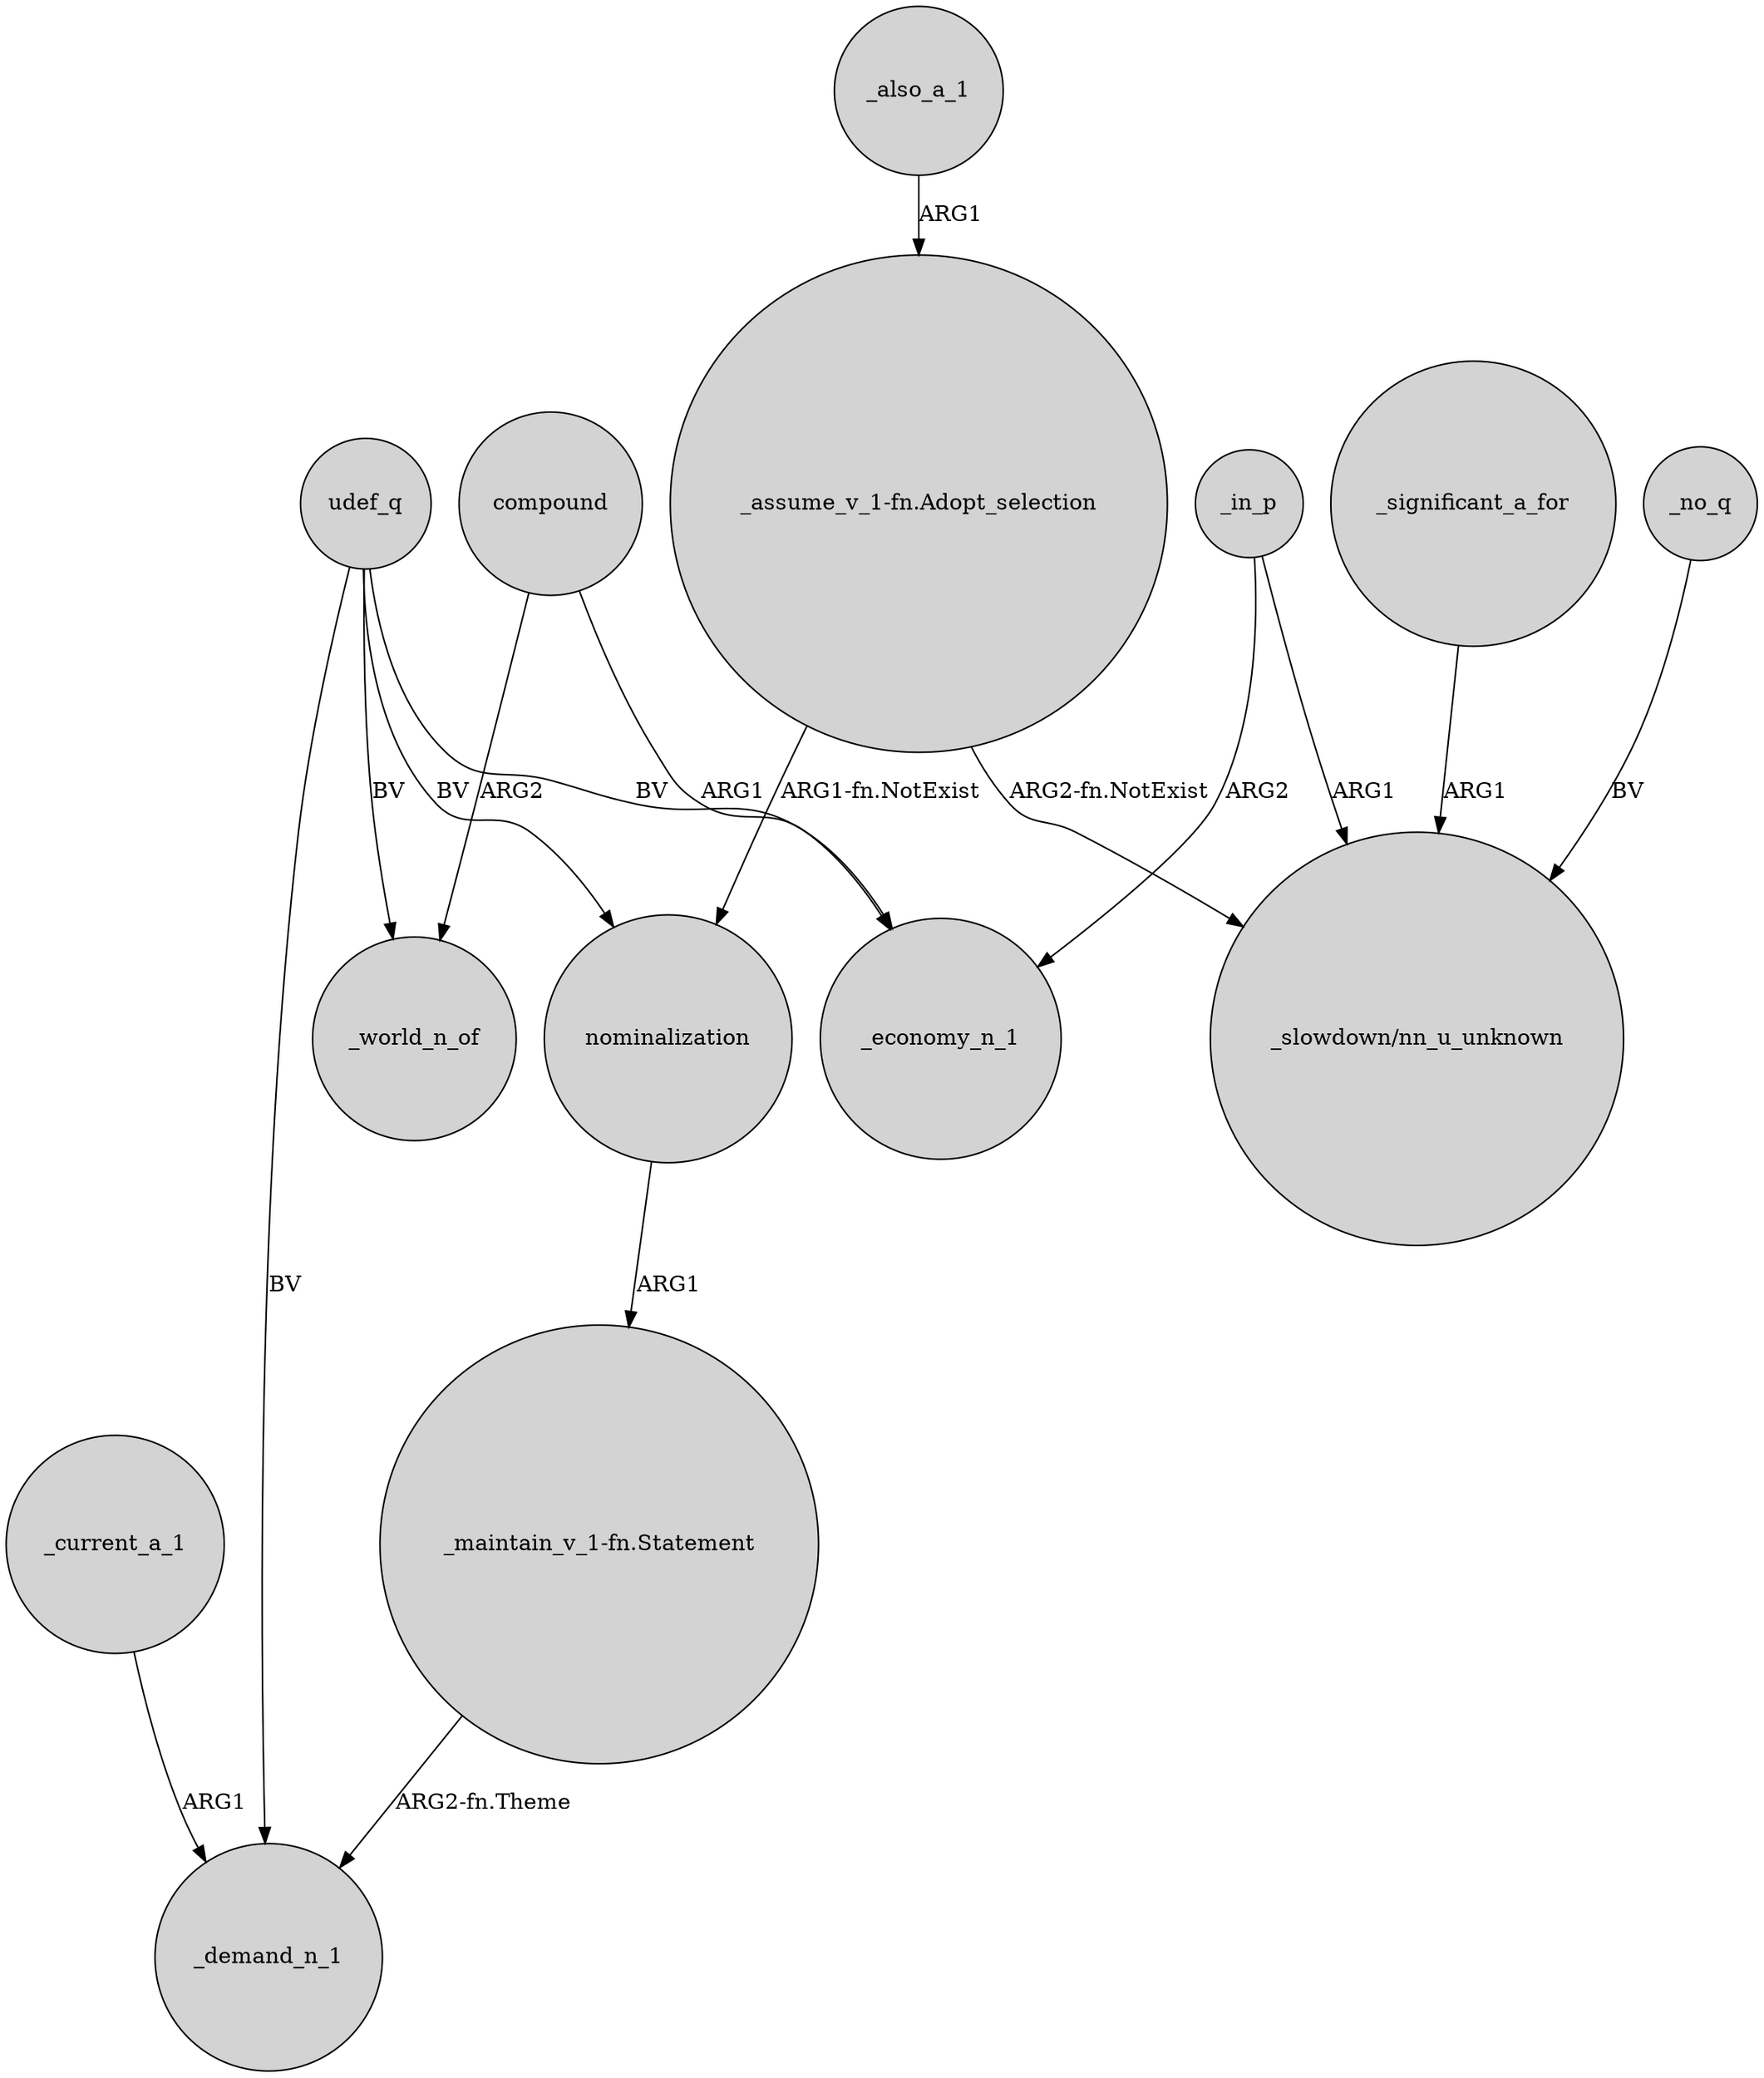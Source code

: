 digraph {
	node [shape=circle style=filled]
	compound -> _economy_n_1 [label=ARG1]
	_significant_a_for -> "_slowdown/nn_u_unknown" [label=ARG1]
	_in_p -> _economy_n_1 [label=ARG2]
	_current_a_1 -> _demand_n_1 [label=ARG1]
	_in_p -> "_slowdown/nn_u_unknown" [label=ARG1]
	udef_q -> _world_n_of [label=BV]
	"_maintain_v_1-fn.Statement" -> _demand_n_1 [label="ARG2-fn.Theme"]
	"_assume_v_1-fn.Adopt_selection" -> "_slowdown/nn_u_unknown" [label="ARG2-fn.NotExist"]
	udef_q -> _demand_n_1 [label=BV]
	_also_a_1 -> "_assume_v_1-fn.Adopt_selection" [label=ARG1]
	nominalization -> "_maintain_v_1-fn.Statement" [label=ARG1]
	compound -> _world_n_of [label=ARG2]
	_no_q -> "_slowdown/nn_u_unknown" [label=BV]
	udef_q -> nominalization [label=BV]
	udef_q -> _economy_n_1 [label=BV]
	"_assume_v_1-fn.Adopt_selection" -> nominalization [label="ARG1-fn.NotExist"]
}
